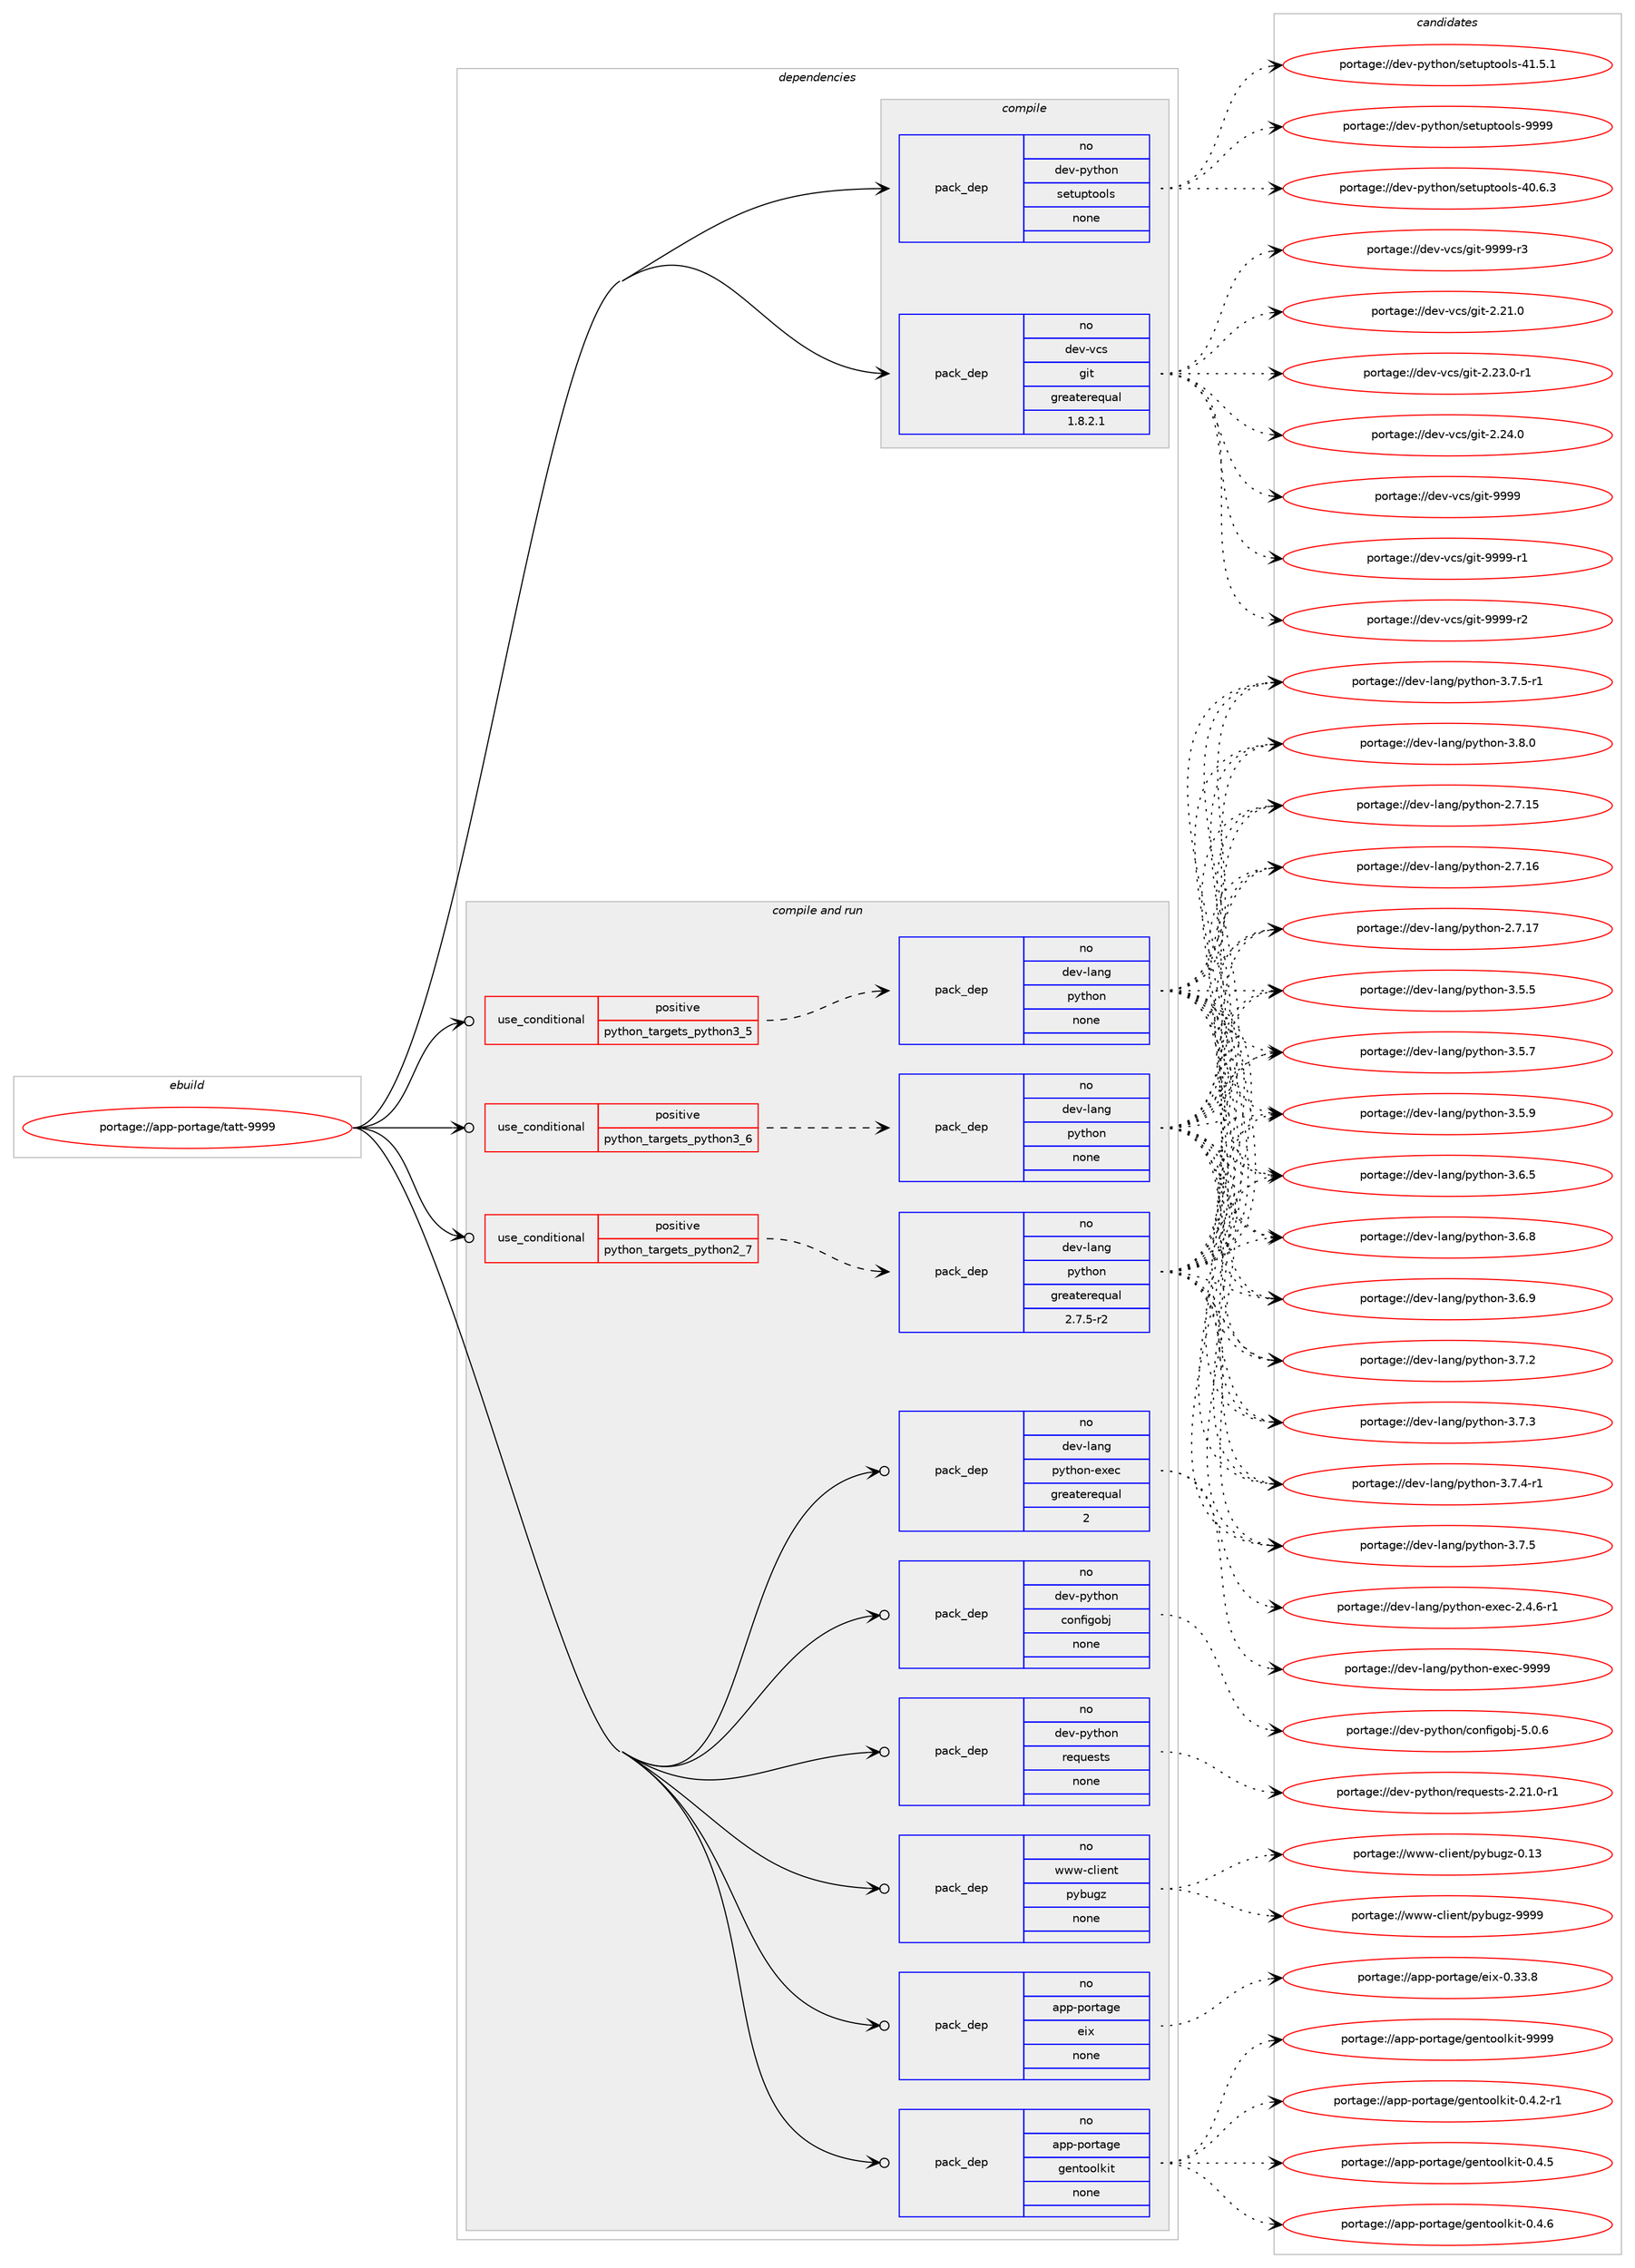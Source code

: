 digraph prolog {

# *************
# Graph options
# *************

newrank=true;
concentrate=true;
compound=true;
graph [rankdir=LR,fontname=Helvetica,fontsize=10,ranksep=1.5];#, ranksep=2.5, nodesep=0.2];
edge  [arrowhead=vee];
node  [fontname=Helvetica,fontsize=10];

# **********
# The ebuild
# **********

subgraph cluster_leftcol {
color=gray;
rank=same;
label=<<i>ebuild</i>>;
id [label="portage://app-portage/tatt-9999", color=red, width=4, href="../app-portage/tatt-9999.svg"];
}

# ****************
# The dependencies
# ****************

subgraph cluster_midcol {
color=gray;
label=<<i>dependencies</i>>;
subgraph cluster_compile {
fillcolor="#eeeeee";
style=filled;
label=<<i>compile</i>>;
subgraph pack31213 {
dependency42381 [label=<<TABLE BORDER="0" CELLBORDER="1" CELLSPACING="0" CELLPADDING="4" WIDTH="220"><TR><TD ROWSPAN="6" CELLPADDING="30">pack_dep</TD></TR><TR><TD WIDTH="110">no</TD></TR><TR><TD>dev-python</TD></TR><TR><TD>setuptools</TD></TR><TR><TD>none</TD></TR><TR><TD></TD></TR></TABLE>>, shape=none, color=blue];
}
id:e -> dependency42381:w [weight=20,style="solid",arrowhead="vee"];
subgraph pack31214 {
dependency42382 [label=<<TABLE BORDER="0" CELLBORDER="1" CELLSPACING="0" CELLPADDING="4" WIDTH="220"><TR><TD ROWSPAN="6" CELLPADDING="30">pack_dep</TD></TR><TR><TD WIDTH="110">no</TD></TR><TR><TD>dev-vcs</TD></TR><TR><TD>git</TD></TR><TR><TD>greaterequal</TD></TR><TR><TD>1.8.2.1</TD></TR></TABLE>>, shape=none, color=blue];
}
id:e -> dependency42382:w [weight=20,style="solid",arrowhead="vee"];
}
subgraph cluster_compileandrun {
fillcolor="#eeeeee";
style=filled;
label=<<i>compile and run</i>>;
subgraph cond10462 {
dependency42383 [label=<<TABLE BORDER="0" CELLBORDER="1" CELLSPACING="0" CELLPADDING="4"><TR><TD ROWSPAN="3" CELLPADDING="10">use_conditional</TD></TR><TR><TD>positive</TD></TR><TR><TD>python_targets_python2_7</TD></TR></TABLE>>, shape=none, color=red];
subgraph pack31215 {
dependency42384 [label=<<TABLE BORDER="0" CELLBORDER="1" CELLSPACING="0" CELLPADDING="4" WIDTH="220"><TR><TD ROWSPAN="6" CELLPADDING="30">pack_dep</TD></TR><TR><TD WIDTH="110">no</TD></TR><TR><TD>dev-lang</TD></TR><TR><TD>python</TD></TR><TR><TD>greaterequal</TD></TR><TR><TD>2.7.5-r2</TD></TR></TABLE>>, shape=none, color=blue];
}
dependency42383:e -> dependency42384:w [weight=20,style="dashed",arrowhead="vee"];
}
id:e -> dependency42383:w [weight=20,style="solid",arrowhead="odotvee"];
subgraph cond10463 {
dependency42385 [label=<<TABLE BORDER="0" CELLBORDER="1" CELLSPACING="0" CELLPADDING="4"><TR><TD ROWSPAN="3" CELLPADDING="10">use_conditional</TD></TR><TR><TD>positive</TD></TR><TR><TD>python_targets_python3_5</TD></TR></TABLE>>, shape=none, color=red];
subgraph pack31216 {
dependency42386 [label=<<TABLE BORDER="0" CELLBORDER="1" CELLSPACING="0" CELLPADDING="4" WIDTH="220"><TR><TD ROWSPAN="6" CELLPADDING="30">pack_dep</TD></TR><TR><TD WIDTH="110">no</TD></TR><TR><TD>dev-lang</TD></TR><TR><TD>python</TD></TR><TR><TD>none</TD></TR><TR><TD></TD></TR></TABLE>>, shape=none, color=blue];
}
dependency42385:e -> dependency42386:w [weight=20,style="dashed",arrowhead="vee"];
}
id:e -> dependency42385:w [weight=20,style="solid",arrowhead="odotvee"];
subgraph cond10464 {
dependency42387 [label=<<TABLE BORDER="0" CELLBORDER="1" CELLSPACING="0" CELLPADDING="4"><TR><TD ROWSPAN="3" CELLPADDING="10">use_conditional</TD></TR><TR><TD>positive</TD></TR><TR><TD>python_targets_python3_6</TD></TR></TABLE>>, shape=none, color=red];
subgraph pack31217 {
dependency42388 [label=<<TABLE BORDER="0" CELLBORDER="1" CELLSPACING="0" CELLPADDING="4" WIDTH="220"><TR><TD ROWSPAN="6" CELLPADDING="30">pack_dep</TD></TR><TR><TD WIDTH="110">no</TD></TR><TR><TD>dev-lang</TD></TR><TR><TD>python</TD></TR><TR><TD>none</TD></TR><TR><TD></TD></TR></TABLE>>, shape=none, color=blue];
}
dependency42387:e -> dependency42388:w [weight=20,style="dashed",arrowhead="vee"];
}
id:e -> dependency42387:w [weight=20,style="solid",arrowhead="odotvee"];
subgraph pack31218 {
dependency42389 [label=<<TABLE BORDER="0" CELLBORDER="1" CELLSPACING="0" CELLPADDING="4" WIDTH="220"><TR><TD ROWSPAN="6" CELLPADDING="30">pack_dep</TD></TR><TR><TD WIDTH="110">no</TD></TR><TR><TD>app-portage</TD></TR><TR><TD>eix</TD></TR><TR><TD>none</TD></TR><TR><TD></TD></TR></TABLE>>, shape=none, color=blue];
}
id:e -> dependency42389:w [weight=20,style="solid",arrowhead="odotvee"];
subgraph pack31219 {
dependency42390 [label=<<TABLE BORDER="0" CELLBORDER="1" CELLSPACING="0" CELLPADDING="4" WIDTH="220"><TR><TD ROWSPAN="6" CELLPADDING="30">pack_dep</TD></TR><TR><TD WIDTH="110">no</TD></TR><TR><TD>app-portage</TD></TR><TR><TD>gentoolkit</TD></TR><TR><TD>none</TD></TR><TR><TD></TD></TR></TABLE>>, shape=none, color=blue];
}
id:e -> dependency42390:w [weight=20,style="solid",arrowhead="odotvee"];
subgraph pack31220 {
dependency42391 [label=<<TABLE BORDER="0" CELLBORDER="1" CELLSPACING="0" CELLPADDING="4" WIDTH="220"><TR><TD ROWSPAN="6" CELLPADDING="30">pack_dep</TD></TR><TR><TD WIDTH="110">no</TD></TR><TR><TD>dev-lang</TD></TR><TR><TD>python-exec</TD></TR><TR><TD>greaterequal</TD></TR><TR><TD>2</TD></TR></TABLE>>, shape=none, color=blue];
}
id:e -> dependency42391:w [weight=20,style="solid",arrowhead="odotvee"];
subgraph pack31221 {
dependency42392 [label=<<TABLE BORDER="0" CELLBORDER="1" CELLSPACING="0" CELLPADDING="4" WIDTH="220"><TR><TD ROWSPAN="6" CELLPADDING="30">pack_dep</TD></TR><TR><TD WIDTH="110">no</TD></TR><TR><TD>dev-python</TD></TR><TR><TD>configobj</TD></TR><TR><TD>none</TD></TR><TR><TD></TD></TR></TABLE>>, shape=none, color=blue];
}
id:e -> dependency42392:w [weight=20,style="solid",arrowhead="odotvee"];
subgraph pack31222 {
dependency42393 [label=<<TABLE BORDER="0" CELLBORDER="1" CELLSPACING="0" CELLPADDING="4" WIDTH="220"><TR><TD ROWSPAN="6" CELLPADDING="30">pack_dep</TD></TR><TR><TD WIDTH="110">no</TD></TR><TR><TD>dev-python</TD></TR><TR><TD>requests</TD></TR><TR><TD>none</TD></TR><TR><TD></TD></TR></TABLE>>, shape=none, color=blue];
}
id:e -> dependency42393:w [weight=20,style="solid",arrowhead="odotvee"];
subgraph pack31223 {
dependency42394 [label=<<TABLE BORDER="0" CELLBORDER="1" CELLSPACING="0" CELLPADDING="4" WIDTH="220"><TR><TD ROWSPAN="6" CELLPADDING="30">pack_dep</TD></TR><TR><TD WIDTH="110">no</TD></TR><TR><TD>www-client</TD></TR><TR><TD>pybugz</TD></TR><TR><TD>none</TD></TR><TR><TD></TD></TR></TABLE>>, shape=none, color=blue];
}
id:e -> dependency42394:w [weight=20,style="solid",arrowhead="odotvee"];
}
subgraph cluster_run {
fillcolor="#eeeeee";
style=filled;
label=<<i>run</i>>;
}
}

# **************
# The candidates
# **************

subgraph cluster_choices {
rank=same;
color=gray;
label=<<i>candidates</i>>;

subgraph choice31213 {
color=black;
nodesep=1;
choiceportage100101118451121211161041111104711510111611711211611111110811545524846544651 [label="portage://dev-python/setuptools-40.6.3", color=red, width=4,href="../dev-python/setuptools-40.6.3.svg"];
choiceportage100101118451121211161041111104711510111611711211611111110811545524946534649 [label="portage://dev-python/setuptools-41.5.1", color=red, width=4,href="../dev-python/setuptools-41.5.1.svg"];
choiceportage10010111845112121116104111110471151011161171121161111111081154557575757 [label="portage://dev-python/setuptools-9999", color=red, width=4,href="../dev-python/setuptools-9999.svg"];
dependency42381:e -> choiceportage100101118451121211161041111104711510111611711211611111110811545524846544651:w [style=dotted,weight="100"];
dependency42381:e -> choiceportage100101118451121211161041111104711510111611711211611111110811545524946534649:w [style=dotted,weight="100"];
dependency42381:e -> choiceportage10010111845112121116104111110471151011161171121161111111081154557575757:w [style=dotted,weight="100"];
}
subgraph choice31214 {
color=black;
nodesep=1;
choiceportage10010111845118991154710310511645504650494648 [label="portage://dev-vcs/git-2.21.0", color=red, width=4,href="../dev-vcs/git-2.21.0.svg"];
choiceportage100101118451189911547103105116455046505146484511449 [label="portage://dev-vcs/git-2.23.0-r1", color=red, width=4,href="../dev-vcs/git-2.23.0-r1.svg"];
choiceportage10010111845118991154710310511645504650524648 [label="portage://dev-vcs/git-2.24.0", color=red, width=4,href="../dev-vcs/git-2.24.0.svg"];
choiceportage1001011184511899115471031051164557575757 [label="portage://dev-vcs/git-9999", color=red, width=4,href="../dev-vcs/git-9999.svg"];
choiceportage10010111845118991154710310511645575757574511449 [label="portage://dev-vcs/git-9999-r1", color=red, width=4,href="../dev-vcs/git-9999-r1.svg"];
choiceportage10010111845118991154710310511645575757574511450 [label="portage://dev-vcs/git-9999-r2", color=red, width=4,href="../dev-vcs/git-9999-r2.svg"];
choiceportage10010111845118991154710310511645575757574511451 [label="portage://dev-vcs/git-9999-r3", color=red, width=4,href="../dev-vcs/git-9999-r3.svg"];
dependency42382:e -> choiceportage10010111845118991154710310511645504650494648:w [style=dotted,weight="100"];
dependency42382:e -> choiceportage100101118451189911547103105116455046505146484511449:w [style=dotted,weight="100"];
dependency42382:e -> choiceportage10010111845118991154710310511645504650524648:w [style=dotted,weight="100"];
dependency42382:e -> choiceportage1001011184511899115471031051164557575757:w [style=dotted,weight="100"];
dependency42382:e -> choiceportage10010111845118991154710310511645575757574511449:w [style=dotted,weight="100"];
dependency42382:e -> choiceportage10010111845118991154710310511645575757574511450:w [style=dotted,weight="100"];
dependency42382:e -> choiceportage10010111845118991154710310511645575757574511451:w [style=dotted,weight="100"];
}
subgraph choice31215 {
color=black;
nodesep=1;
choiceportage10010111845108971101034711212111610411111045504655464953 [label="portage://dev-lang/python-2.7.15", color=red, width=4,href="../dev-lang/python-2.7.15.svg"];
choiceportage10010111845108971101034711212111610411111045504655464954 [label="portage://dev-lang/python-2.7.16", color=red, width=4,href="../dev-lang/python-2.7.16.svg"];
choiceportage10010111845108971101034711212111610411111045504655464955 [label="portage://dev-lang/python-2.7.17", color=red, width=4,href="../dev-lang/python-2.7.17.svg"];
choiceportage100101118451089711010347112121116104111110455146534653 [label="portage://dev-lang/python-3.5.5", color=red, width=4,href="../dev-lang/python-3.5.5.svg"];
choiceportage100101118451089711010347112121116104111110455146534655 [label="portage://dev-lang/python-3.5.7", color=red, width=4,href="../dev-lang/python-3.5.7.svg"];
choiceportage100101118451089711010347112121116104111110455146534657 [label="portage://dev-lang/python-3.5.9", color=red, width=4,href="../dev-lang/python-3.5.9.svg"];
choiceportage100101118451089711010347112121116104111110455146544653 [label="portage://dev-lang/python-3.6.5", color=red, width=4,href="../dev-lang/python-3.6.5.svg"];
choiceportage100101118451089711010347112121116104111110455146544656 [label="portage://dev-lang/python-3.6.8", color=red, width=4,href="../dev-lang/python-3.6.8.svg"];
choiceportage100101118451089711010347112121116104111110455146544657 [label="portage://dev-lang/python-3.6.9", color=red, width=4,href="../dev-lang/python-3.6.9.svg"];
choiceportage100101118451089711010347112121116104111110455146554650 [label="portage://dev-lang/python-3.7.2", color=red, width=4,href="../dev-lang/python-3.7.2.svg"];
choiceportage100101118451089711010347112121116104111110455146554651 [label="portage://dev-lang/python-3.7.3", color=red, width=4,href="../dev-lang/python-3.7.3.svg"];
choiceportage1001011184510897110103471121211161041111104551465546524511449 [label="portage://dev-lang/python-3.7.4-r1", color=red, width=4,href="../dev-lang/python-3.7.4-r1.svg"];
choiceportage100101118451089711010347112121116104111110455146554653 [label="portage://dev-lang/python-3.7.5", color=red, width=4,href="../dev-lang/python-3.7.5.svg"];
choiceportage1001011184510897110103471121211161041111104551465546534511449 [label="portage://dev-lang/python-3.7.5-r1", color=red, width=4,href="../dev-lang/python-3.7.5-r1.svg"];
choiceportage100101118451089711010347112121116104111110455146564648 [label="portage://dev-lang/python-3.8.0", color=red, width=4,href="../dev-lang/python-3.8.0.svg"];
dependency42384:e -> choiceportage10010111845108971101034711212111610411111045504655464953:w [style=dotted,weight="100"];
dependency42384:e -> choiceportage10010111845108971101034711212111610411111045504655464954:w [style=dotted,weight="100"];
dependency42384:e -> choiceportage10010111845108971101034711212111610411111045504655464955:w [style=dotted,weight="100"];
dependency42384:e -> choiceportage100101118451089711010347112121116104111110455146534653:w [style=dotted,weight="100"];
dependency42384:e -> choiceportage100101118451089711010347112121116104111110455146534655:w [style=dotted,weight="100"];
dependency42384:e -> choiceportage100101118451089711010347112121116104111110455146534657:w [style=dotted,weight="100"];
dependency42384:e -> choiceportage100101118451089711010347112121116104111110455146544653:w [style=dotted,weight="100"];
dependency42384:e -> choiceportage100101118451089711010347112121116104111110455146544656:w [style=dotted,weight="100"];
dependency42384:e -> choiceportage100101118451089711010347112121116104111110455146544657:w [style=dotted,weight="100"];
dependency42384:e -> choiceportage100101118451089711010347112121116104111110455146554650:w [style=dotted,weight="100"];
dependency42384:e -> choiceportage100101118451089711010347112121116104111110455146554651:w [style=dotted,weight="100"];
dependency42384:e -> choiceportage1001011184510897110103471121211161041111104551465546524511449:w [style=dotted,weight="100"];
dependency42384:e -> choiceportage100101118451089711010347112121116104111110455146554653:w [style=dotted,weight="100"];
dependency42384:e -> choiceportage1001011184510897110103471121211161041111104551465546534511449:w [style=dotted,weight="100"];
dependency42384:e -> choiceportage100101118451089711010347112121116104111110455146564648:w [style=dotted,weight="100"];
}
subgraph choice31216 {
color=black;
nodesep=1;
choiceportage10010111845108971101034711212111610411111045504655464953 [label="portage://dev-lang/python-2.7.15", color=red, width=4,href="../dev-lang/python-2.7.15.svg"];
choiceportage10010111845108971101034711212111610411111045504655464954 [label="portage://dev-lang/python-2.7.16", color=red, width=4,href="../dev-lang/python-2.7.16.svg"];
choiceportage10010111845108971101034711212111610411111045504655464955 [label="portage://dev-lang/python-2.7.17", color=red, width=4,href="../dev-lang/python-2.7.17.svg"];
choiceportage100101118451089711010347112121116104111110455146534653 [label="portage://dev-lang/python-3.5.5", color=red, width=4,href="../dev-lang/python-3.5.5.svg"];
choiceportage100101118451089711010347112121116104111110455146534655 [label="portage://dev-lang/python-3.5.7", color=red, width=4,href="../dev-lang/python-3.5.7.svg"];
choiceportage100101118451089711010347112121116104111110455146534657 [label="portage://dev-lang/python-3.5.9", color=red, width=4,href="../dev-lang/python-3.5.9.svg"];
choiceportage100101118451089711010347112121116104111110455146544653 [label="portage://dev-lang/python-3.6.5", color=red, width=4,href="../dev-lang/python-3.6.5.svg"];
choiceportage100101118451089711010347112121116104111110455146544656 [label="portage://dev-lang/python-3.6.8", color=red, width=4,href="../dev-lang/python-3.6.8.svg"];
choiceportage100101118451089711010347112121116104111110455146544657 [label="portage://dev-lang/python-3.6.9", color=red, width=4,href="../dev-lang/python-3.6.9.svg"];
choiceportage100101118451089711010347112121116104111110455146554650 [label="portage://dev-lang/python-3.7.2", color=red, width=4,href="../dev-lang/python-3.7.2.svg"];
choiceportage100101118451089711010347112121116104111110455146554651 [label="portage://dev-lang/python-3.7.3", color=red, width=4,href="../dev-lang/python-3.7.3.svg"];
choiceportage1001011184510897110103471121211161041111104551465546524511449 [label="portage://dev-lang/python-3.7.4-r1", color=red, width=4,href="../dev-lang/python-3.7.4-r1.svg"];
choiceportage100101118451089711010347112121116104111110455146554653 [label="portage://dev-lang/python-3.7.5", color=red, width=4,href="../dev-lang/python-3.7.5.svg"];
choiceportage1001011184510897110103471121211161041111104551465546534511449 [label="portage://dev-lang/python-3.7.5-r1", color=red, width=4,href="../dev-lang/python-3.7.5-r1.svg"];
choiceportage100101118451089711010347112121116104111110455146564648 [label="portage://dev-lang/python-3.8.0", color=red, width=4,href="../dev-lang/python-3.8.0.svg"];
dependency42386:e -> choiceportage10010111845108971101034711212111610411111045504655464953:w [style=dotted,weight="100"];
dependency42386:e -> choiceportage10010111845108971101034711212111610411111045504655464954:w [style=dotted,weight="100"];
dependency42386:e -> choiceportage10010111845108971101034711212111610411111045504655464955:w [style=dotted,weight="100"];
dependency42386:e -> choiceportage100101118451089711010347112121116104111110455146534653:w [style=dotted,weight="100"];
dependency42386:e -> choiceportage100101118451089711010347112121116104111110455146534655:w [style=dotted,weight="100"];
dependency42386:e -> choiceportage100101118451089711010347112121116104111110455146534657:w [style=dotted,weight="100"];
dependency42386:e -> choiceportage100101118451089711010347112121116104111110455146544653:w [style=dotted,weight="100"];
dependency42386:e -> choiceportage100101118451089711010347112121116104111110455146544656:w [style=dotted,weight="100"];
dependency42386:e -> choiceportage100101118451089711010347112121116104111110455146544657:w [style=dotted,weight="100"];
dependency42386:e -> choiceportage100101118451089711010347112121116104111110455146554650:w [style=dotted,weight="100"];
dependency42386:e -> choiceportage100101118451089711010347112121116104111110455146554651:w [style=dotted,weight="100"];
dependency42386:e -> choiceportage1001011184510897110103471121211161041111104551465546524511449:w [style=dotted,weight="100"];
dependency42386:e -> choiceportage100101118451089711010347112121116104111110455146554653:w [style=dotted,weight="100"];
dependency42386:e -> choiceportage1001011184510897110103471121211161041111104551465546534511449:w [style=dotted,weight="100"];
dependency42386:e -> choiceportage100101118451089711010347112121116104111110455146564648:w [style=dotted,weight="100"];
}
subgraph choice31217 {
color=black;
nodesep=1;
choiceportage10010111845108971101034711212111610411111045504655464953 [label="portage://dev-lang/python-2.7.15", color=red, width=4,href="../dev-lang/python-2.7.15.svg"];
choiceportage10010111845108971101034711212111610411111045504655464954 [label="portage://dev-lang/python-2.7.16", color=red, width=4,href="../dev-lang/python-2.7.16.svg"];
choiceportage10010111845108971101034711212111610411111045504655464955 [label="portage://dev-lang/python-2.7.17", color=red, width=4,href="../dev-lang/python-2.7.17.svg"];
choiceportage100101118451089711010347112121116104111110455146534653 [label="portage://dev-lang/python-3.5.5", color=red, width=4,href="../dev-lang/python-3.5.5.svg"];
choiceportage100101118451089711010347112121116104111110455146534655 [label="portage://dev-lang/python-3.5.7", color=red, width=4,href="../dev-lang/python-3.5.7.svg"];
choiceportage100101118451089711010347112121116104111110455146534657 [label="portage://dev-lang/python-3.5.9", color=red, width=4,href="../dev-lang/python-3.5.9.svg"];
choiceportage100101118451089711010347112121116104111110455146544653 [label="portage://dev-lang/python-3.6.5", color=red, width=4,href="../dev-lang/python-3.6.5.svg"];
choiceportage100101118451089711010347112121116104111110455146544656 [label="portage://dev-lang/python-3.6.8", color=red, width=4,href="../dev-lang/python-3.6.8.svg"];
choiceportage100101118451089711010347112121116104111110455146544657 [label="portage://dev-lang/python-3.6.9", color=red, width=4,href="../dev-lang/python-3.6.9.svg"];
choiceportage100101118451089711010347112121116104111110455146554650 [label="portage://dev-lang/python-3.7.2", color=red, width=4,href="../dev-lang/python-3.7.2.svg"];
choiceportage100101118451089711010347112121116104111110455146554651 [label="portage://dev-lang/python-3.7.3", color=red, width=4,href="../dev-lang/python-3.7.3.svg"];
choiceportage1001011184510897110103471121211161041111104551465546524511449 [label="portage://dev-lang/python-3.7.4-r1", color=red, width=4,href="../dev-lang/python-3.7.4-r1.svg"];
choiceportage100101118451089711010347112121116104111110455146554653 [label="portage://dev-lang/python-3.7.5", color=red, width=4,href="../dev-lang/python-3.7.5.svg"];
choiceportage1001011184510897110103471121211161041111104551465546534511449 [label="portage://dev-lang/python-3.7.5-r1", color=red, width=4,href="../dev-lang/python-3.7.5-r1.svg"];
choiceportage100101118451089711010347112121116104111110455146564648 [label="portage://dev-lang/python-3.8.0", color=red, width=4,href="../dev-lang/python-3.8.0.svg"];
dependency42388:e -> choiceportage10010111845108971101034711212111610411111045504655464953:w [style=dotted,weight="100"];
dependency42388:e -> choiceportage10010111845108971101034711212111610411111045504655464954:w [style=dotted,weight="100"];
dependency42388:e -> choiceportage10010111845108971101034711212111610411111045504655464955:w [style=dotted,weight="100"];
dependency42388:e -> choiceportage100101118451089711010347112121116104111110455146534653:w [style=dotted,weight="100"];
dependency42388:e -> choiceportage100101118451089711010347112121116104111110455146534655:w [style=dotted,weight="100"];
dependency42388:e -> choiceportage100101118451089711010347112121116104111110455146534657:w [style=dotted,weight="100"];
dependency42388:e -> choiceportage100101118451089711010347112121116104111110455146544653:w [style=dotted,weight="100"];
dependency42388:e -> choiceportage100101118451089711010347112121116104111110455146544656:w [style=dotted,weight="100"];
dependency42388:e -> choiceportage100101118451089711010347112121116104111110455146544657:w [style=dotted,weight="100"];
dependency42388:e -> choiceportage100101118451089711010347112121116104111110455146554650:w [style=dotted,weight="100"];
dependency42388:e -> choiceportage100101118451089711010347112121116104111110455146554651:w [style=dotted,weight="100"];
dependency42388:e -> choiceportage1001011184510897110103471121211161041111104551465546524511449:w [style=dotted,weight="100"];
dependency42388:e -> choiceportage100101118451089711010347112121116104111110455146554653:w [style=dotted,weight="100"];
dependency42388:e -> choiceportage1001011184510897110103471121211161041111104551465546534511449:w [style=dotted,weight="100"];
dependency42388:e -> choiceportage100101118451089711010347112121116104111110455146564648:w [style=dotted,weight="100"];
}
subgraph choice31218 {
color=black;
nodesep=1;
choiceportage9711211245112111114116971031014710110512045484651514656 [label="portage://app-portage/eix-0.33.8", color=red, width=4,href="../app-portage/eix-0.33.8.svg"];
dependency42389:e -> choiceportage9711211245112111114116971031014710110512045484651514656:w [style=dotted,weight="100"];
}
subgraph choice31219 {
color=black;
nodesep=1;
choiceportage971121124511211111411697103101471031011101161111111081071051164548465246504511449 [label="portage://app-portage/gentoolkit-0.4.2-r1", color=red, width=4,href="../app-portage/gentoolkit-0.4.2-r1.svg"];
choiceportage97112112451121111141169710310147103101110116111111108107105116454846524653 [label="portage://app-portage/gentoolkit-0.4.5", color=red, width=4,href="../app-portage/gentoolkit-0.4.5.svg"];
choiceportage97112112451121111141169710310147103101110116111111108107105116454846524654 [label="portage://app-portage/gentoolkit-0.4.6", color=red, width=4,href="../app-portage/gentoolkit-0.4.6.svg"];
choiceportage971121124511211111411697103101471031011101161111111081071051164557575757 [label="portage://app-portage/gentoolkit-9999", color=red, width=4,href="../app-portage/gentoolkit-9999.svg"];
dependency42390:e -> choiceportage971121124511211111411697103101471031011101161111111081071051164548465246504511449:w [style=dotted,weight="100"];
dependency42390:e -> choiceportage97112112451121111141169710310147103101110116111111108107105116454846524653:w [style=dotted,weight="100"];
dependency42390:e -> choiceportage97112112451121111141169710310147103101110116111111108107105116454846524654:w [style=dotted,weight="100"];
dependency42390:e -> choiceportage971121124511211111411697103101471031011101161111111081071051164557575757:w [style=dotted,weight="100"];
}
subgraph choice31220 {
color=black;
nodesep=1;
choiceportage10010111845108971101034711212111610411111045101120101994550465246544511449 [label="portage://dev-lang/python-exec-2.4.6-r1", color=red, width=4,href="../dev-lang/python-exec-2.4.6-r1.svg"];
choiceportage10010111845108971101034711212111610411111045101120101994557575757 [label="portage://dev-lang/python-exec-9999", color=red, width=4,href="../dev-lang/python-exec-9999.svg"];
dependency42391:e -> choiceportage10010111845108971101034711212111610411111045101120101994550465246544511449:w [style=dotted,weight="100"];
dependency42391:e -> choiceportage10010111845108971101034711212111610411111045101120101994557575757:w [style=dotted,weight="100"];
}
subgraph choice31221 {
color=black;
nodesep=1;
choiceportage10010111845112121116104111110479911111010210510311198106455346484654 [label="portage://dev-python/configobj-5.0.6", color=red, width=4,href="../dev-python/configobj-5.0.6.svg"];
dependency42392:e -> choiceportage10010111845112121116104111110479911111010210510311198106455346484654:w [style=dotted,weight="100"];
}
subgraph choice31222 {
color=black;
nodesep=1;
choiceportage1001011184511212111610411111047114101113117101115116115455046504946484511449 [label="portage://dev-python/requests-2.21.0-r1", color=red, width=4,href="../dev-python/requests-2.21.0-r1.svg"];
dependency42393:e -> choiceportage1001011184511212111610411111047114101113117101115116115455046504946484511449:w [style=dotted,weight="100"];
}
subgraph choice31223 {
color=black;
nodesep=1;
choiceportage119119119459910810510111011647112121981171031224548464951 [label="portage://www-client/pybugz-0.13", color=red, width=4,href="../www-client/pybugz-0.13.svg"];
choiceportage119119119459910810510111011647112121981171031224557575757 [label="portage://www-client/pybugz-9999", color=red, width=4,href="../www-client/pybugz-9999.svg"];
dependency42394:e -> choiceportage119119119459910810510111011647112121981171031224548464951:w [style=dotted,weight="100"];
dependency42394:e -> choiceportage119119119459910810510111011647112121981171031224557575757:w [style=dotted,weight="100"];
}
}

}
